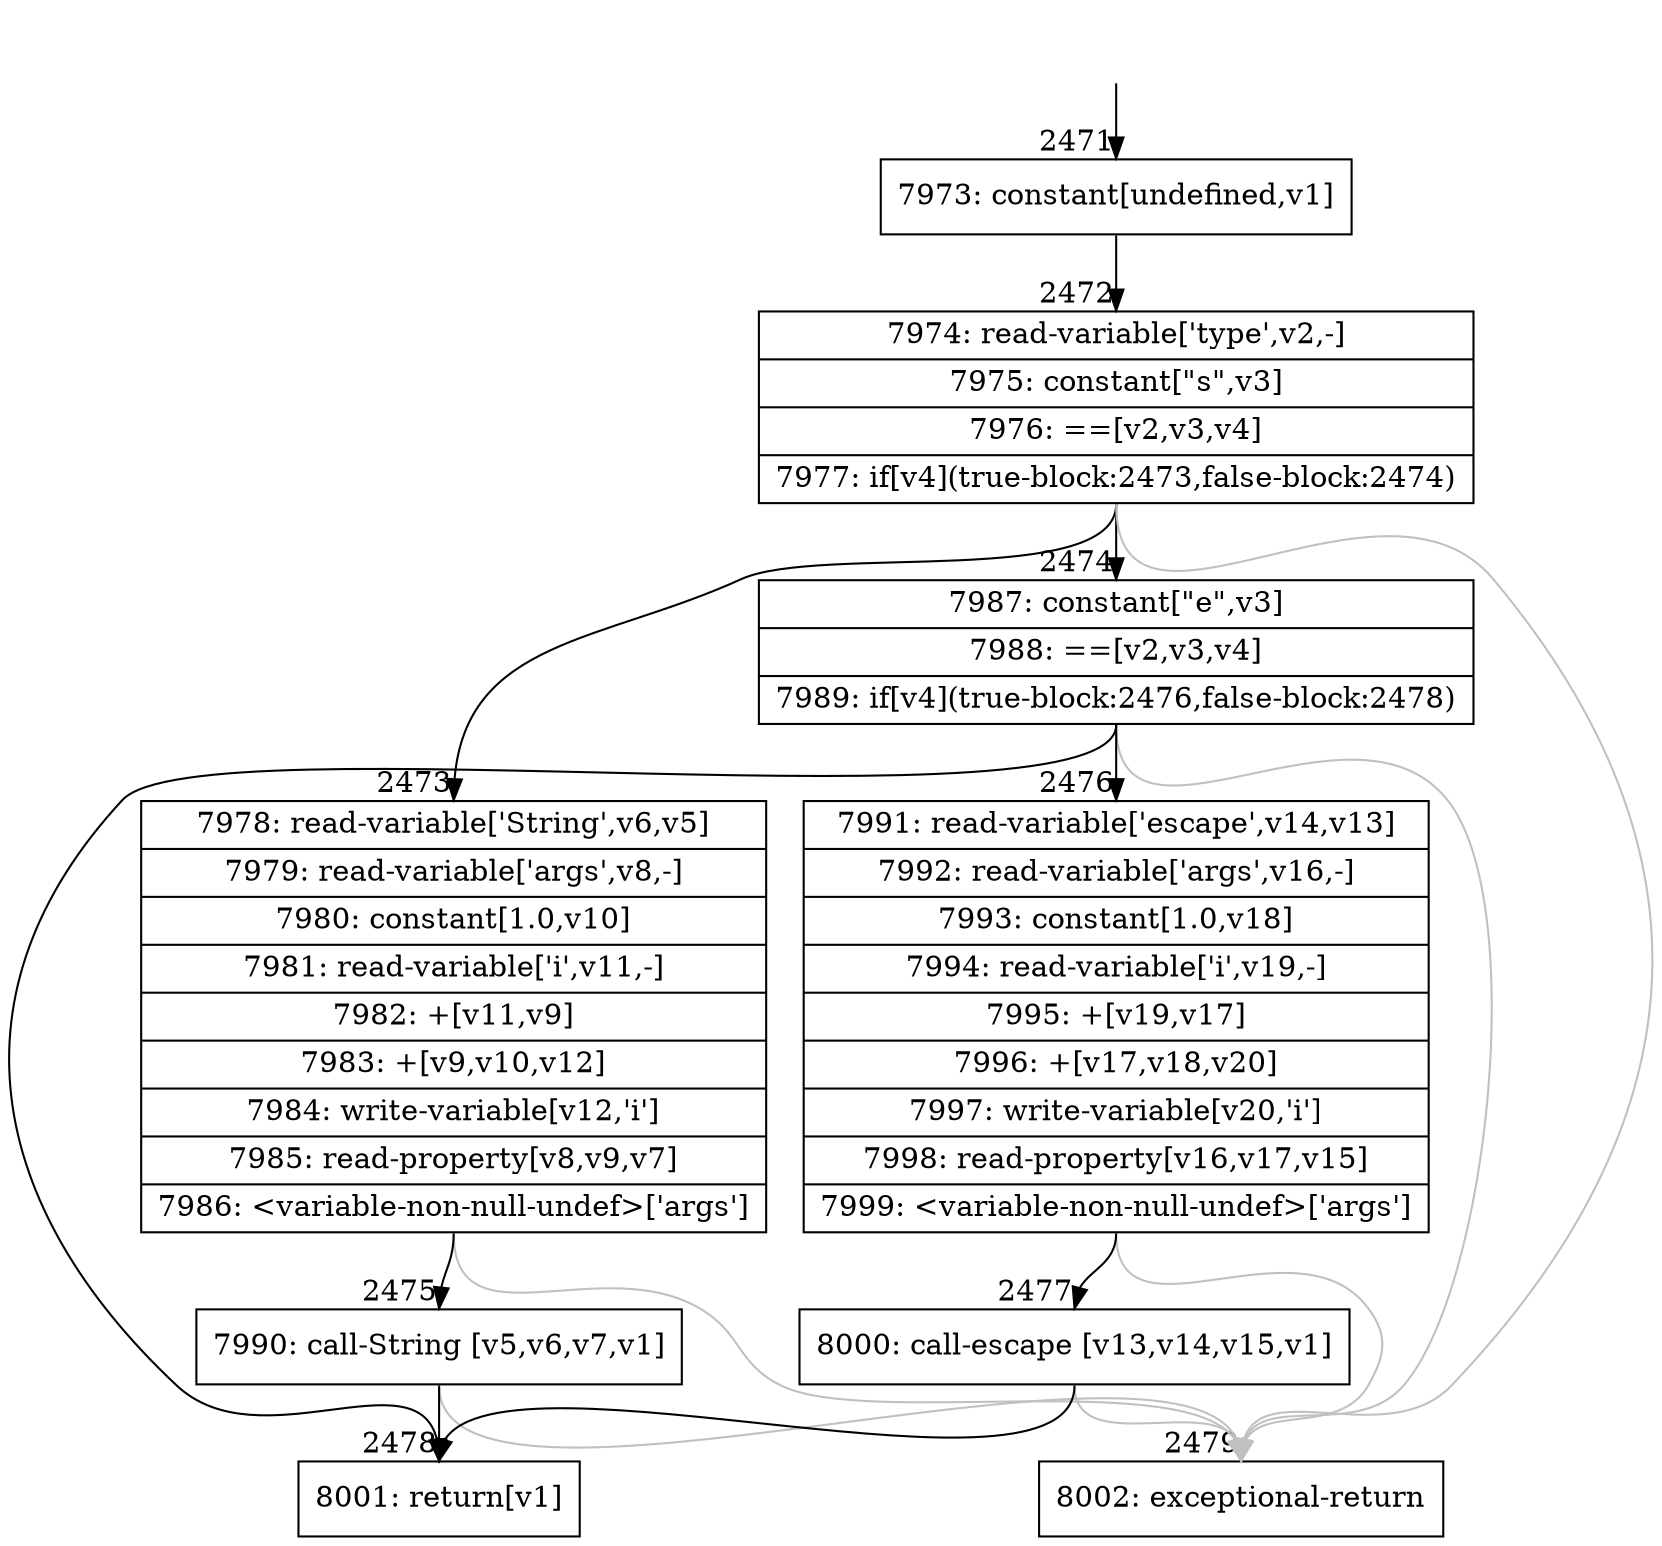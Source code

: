digraph {
rankdir="TD"
BB_entry214[shape=none,label=""];
BB_entry214 -> BB2471 [tailport=s, headport=n, headlabel="    2471"]
BB2471 [shape=record label="{7973: constant[undefined,v1]}" ] 
BB2471 -> BB2472 [tailport=s, headport=n, headlabel="      2472"]
BB2472 [shape=record label="{7974: read-variable['type',v2,-]|7975: constant[\"s\",v3]|7976: ==[v2,v3,v4]|7977: if[v4](true-block:2473,false-block:2474)}" ] 
BB2472 -> BB2473 [tailport=s, headport=n, headlabel="      2473"]
BB2472 -> BB2474 [tailport=s, headport=n, headlabel="      2474"]
BB2472 -> BB2479 [tailport=s, headport=n, color=gray, headlabel="      2479"]
BB2473 [shape=record label="{7978: read-variable['String',v6,v5]|7979: read-variable['args',v8,-]|7980: constant[1.0,v10]|7981: read-variable['i',v11,-]|7982: +[v11,v9]|7983: +[v9,v10,v12]|7984: write-variable[v12,'i']|7985: read-property[v8,v9,v7]|7986: \<variable-non-null-undef\>['args']}" ] 
BB2473 -> BB2475 [tailport=s, headport=n, headlabel="      2475"]
BB2473 -> BB2479 [tailport=s, headport=n, color=gray]
BB2474 [shape=record label="{7987: constant[\"e\",v3]|7988: ==[v2,v3,v4]|7989: if[v4](true-block:2476,false-block:2478)}" ] 
BB2474 -> BB2476 [tailport=s, headport=n, headlabel="      2476"]
BB2474 -> BB2478 [tailport=s, headport=n, headlabel="      2478"]
BB2474 -> BB2479 [tailport=s, headport=n, color=gray]
BB2475 [shape=record label="{7990: call-String [v5,v6,v7,v1]}" ] 
BB2475 -> BB2478 [tailport=s, headport=n]
BB2475 -> BB2479 [tailport=s, headport=n, color=gray]
BB2476 [shape=record label="{7991: read-variable['escape',v14,v13]|7992: read-variable['args',v16,-]|7993: constant[1.0,v18]|7994: read-variable['i',v19,-]|7995: +[v19,v17]|7996: +[v17,v18,v20]|7997: write-variable[v20,'i']|7998: read-property[v16,v17,v15]|7999: \<variable-non-null-undef\>['args']}" ] 
BB2476 -> BB2477 [tailport=s, headport=n, headlabel="      2477"]
BB2476 -> BB2479 [tailport=s, headport=n, color=gray]
BB2477 [shape=record label="{8000: call-escape [v13,v14,v15,v1]}" ] 
BB2477 -> BB2478 [tailport=s, headport=n]
BB2477 -> BB2479 [tailport=s, headport=n, color=gray]
BB2478 [shape=record label="{8001: return[v1]}" ] 
BB2479 [shape=record label="{8002: exceptional-return}" ] 
//#$~ 2881
}
